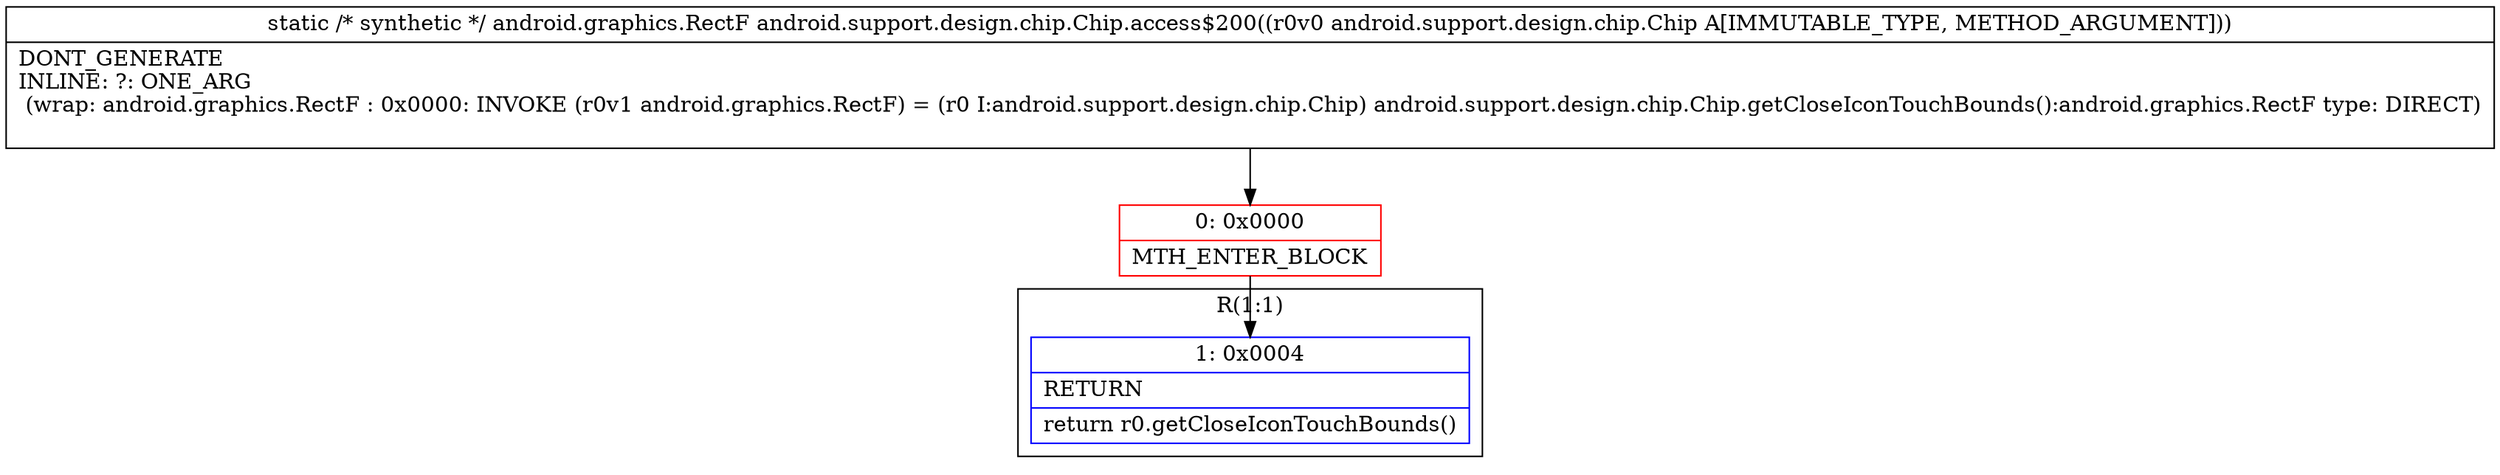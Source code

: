 digraph "CFG forandroid.support.design.chip.Chip.access$200(Landroid\/support\/design\/chip\/Chip;)Landroid\/graphics\/RectF;" {
subgraph cluster_Region_521867113 {
label = "R(1:1)";
node [shape=record,color=blue];
Node_1 [shape=record,label="{1\:\ 0x0004|RETURN\l|return r0.getCloseIconTouchBounds()\l}"];
}
Node_0 [shape=record,color=red,label="{0\:\ 0x0000|MTH_ENTER_BLOCK\l}"];
MethodNode[shape=record,label="{static \/* synthetic *\/ android.graphics.RectF android.support.design.chip.Chip.access$200((r0v0 android.support.design.chip.Chip A[IMMUTABLE_TYPE, METHOD_ARGUMENT]))  | DONT_GENERATE\lINLINE: ?: ONE_ARG  \l  (wrap: android.graphics.RectF : 0x0000: INVOKE  (r0v1 android.graphics.RectF) = (r0 I:android.support.design.chip.Chip) android.support.design.chip.Chip.getCloseIconTouchBounds():android.graphics.RectF type: DIRECT)\l\l}"];
MethodNode -> Node_0;
Node_0 -> Node_1;
}

